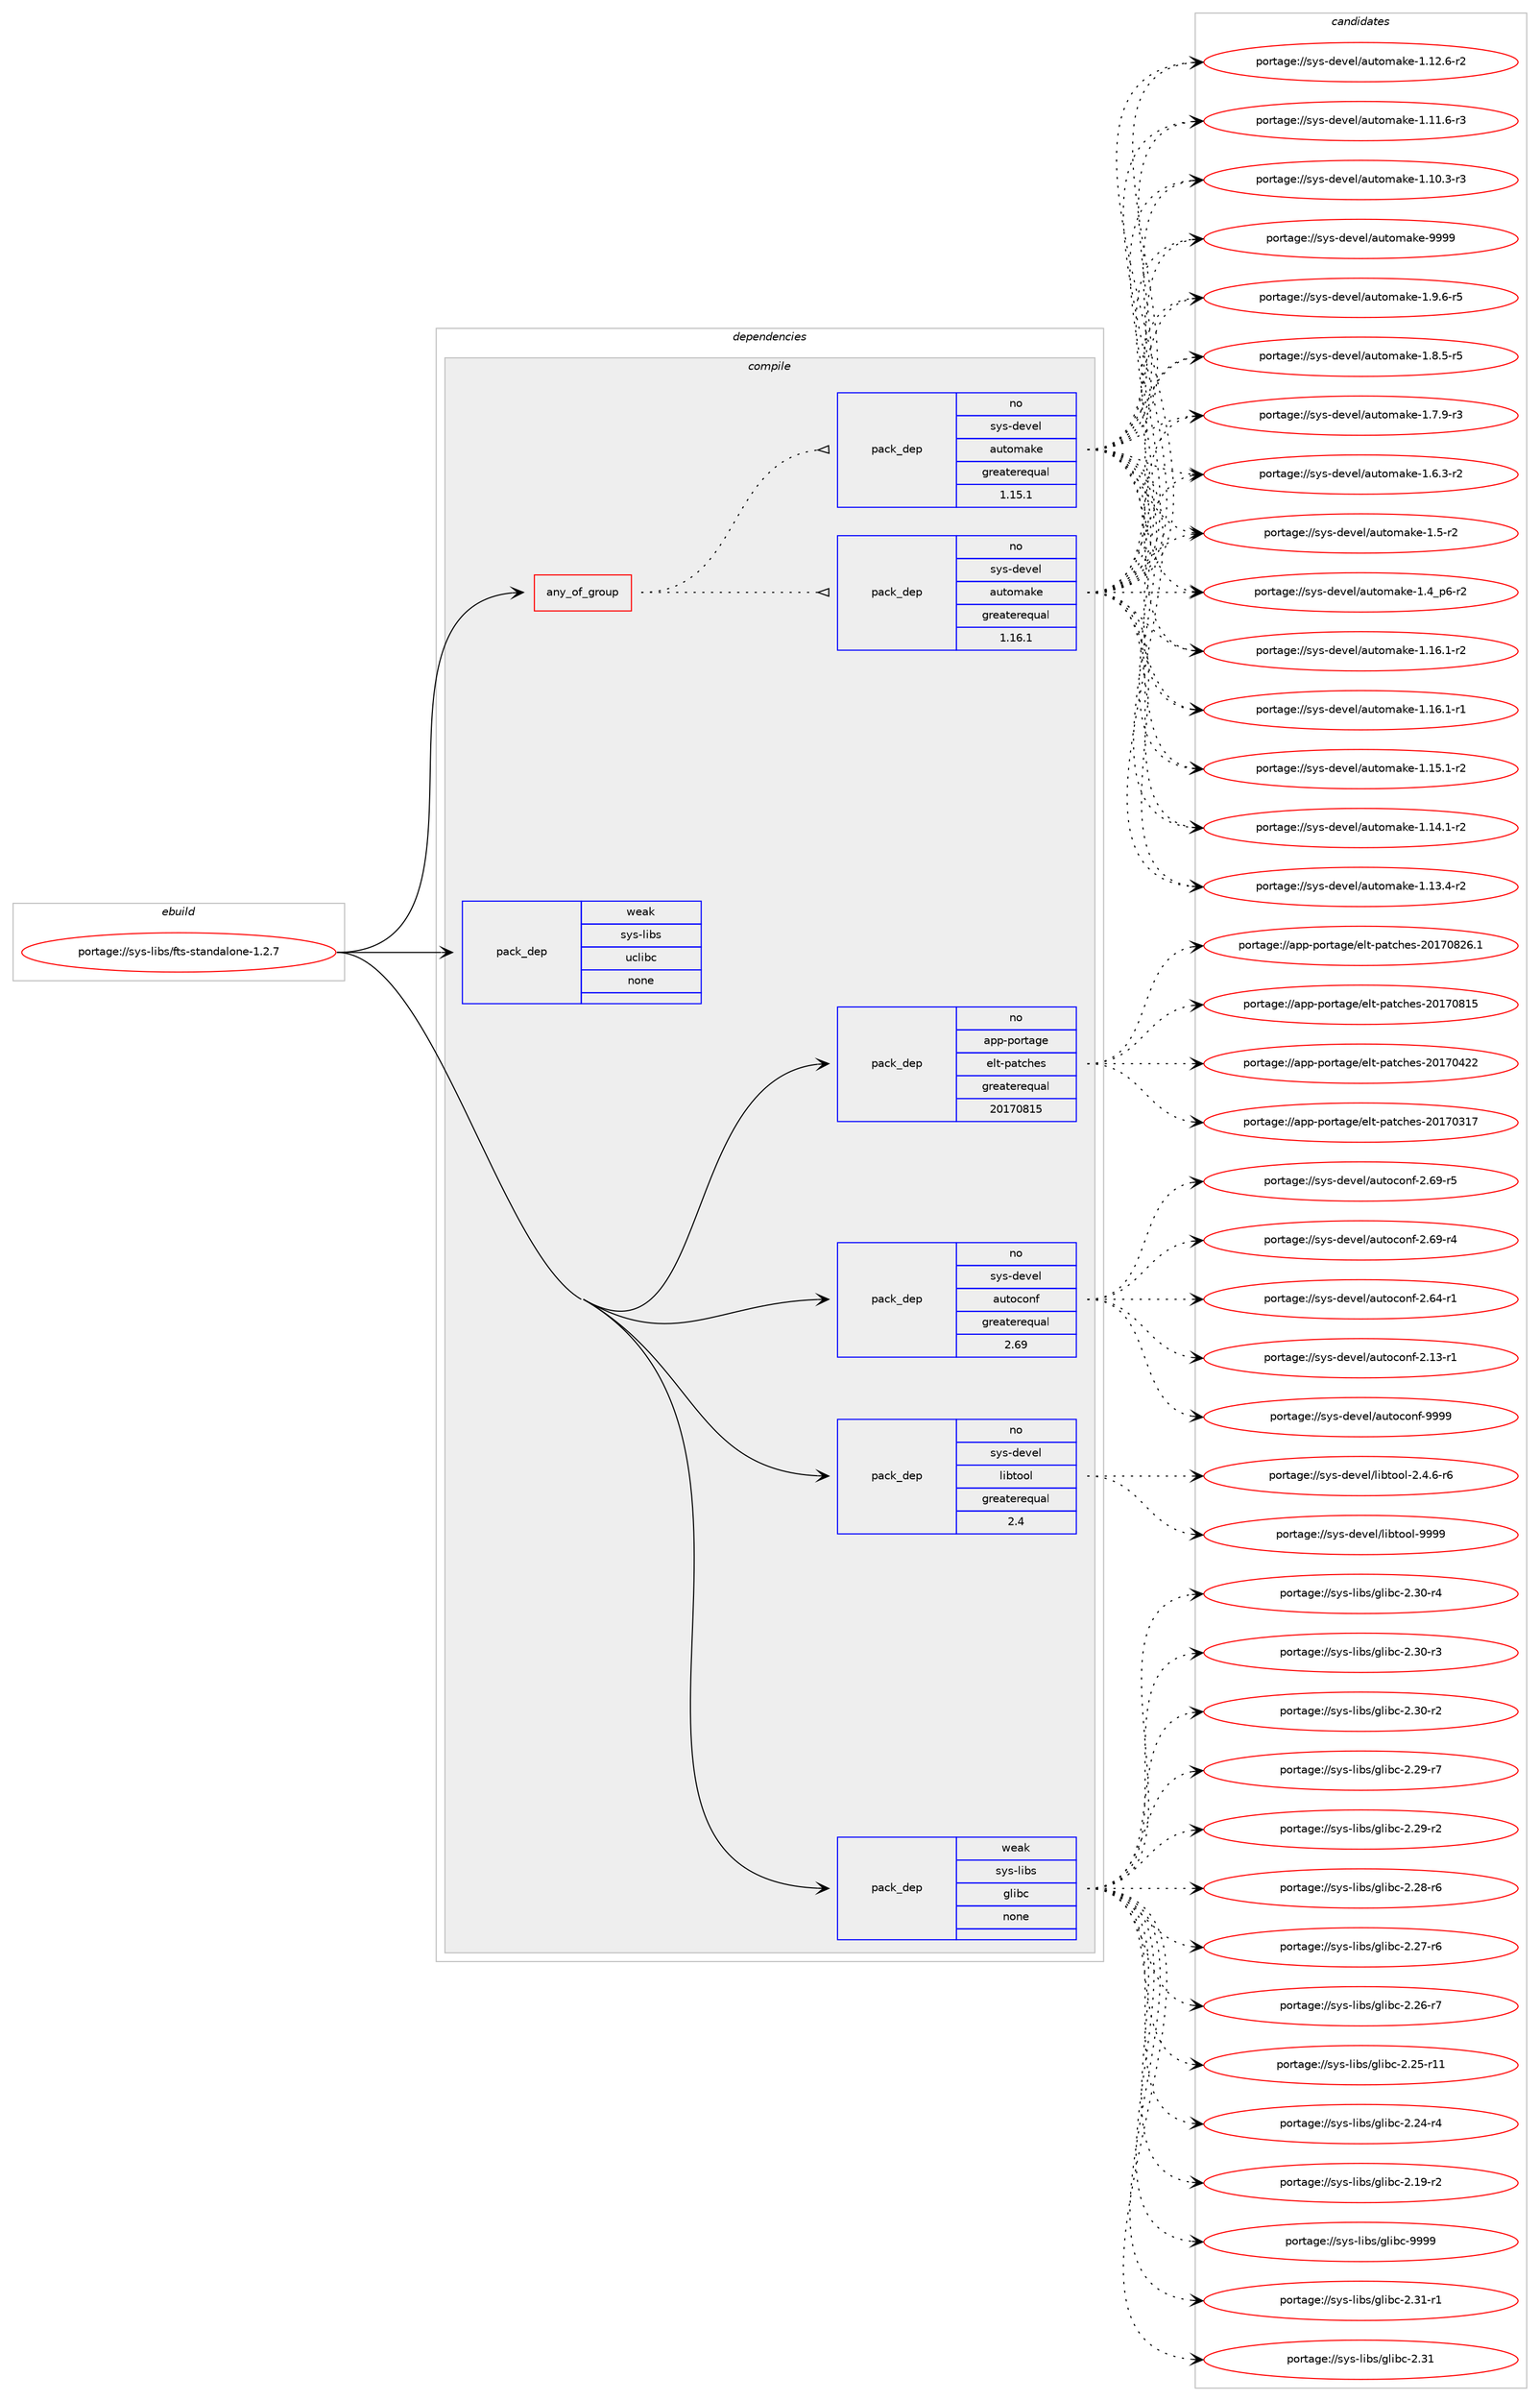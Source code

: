 digraph prolog {

# *************
# Graph options
# *************

newrank=true;
concentrate=true;
compound=true;
graph [rankdir=LR,fontname=Helvetica,fontsize=10,ranksep=1.5];#, ranksep=2.5, nodesep=0.2];
edge  [arrowhead=vee];
node  [fontname=Helvetica,fontsize=10];

# **********
# The ebuild
# **********

subgraph cluster_leftcol {
color=gray;
rank=same;
label=<<i>ebuild</i>>;
id [label="portage://sys-libs/fts-standalone-1.2.7", color=red, width=4, href="../sys-libs/fts-standalone-1.2.7.svg"];
}

# ****************
# The dependencies
# ****************

subgraph cluster_midcol {
color=gray;
label=<<i>dependencies</i>>;
subgraph cluster_compile {
fillcolor="#eeeeee";
style=filled;
label=<<i>compile</i>>;
subgraph any692 {
dependency27504 [label=<<TABLE BORDER="0" CELLBORDER="1" CELLSPACING="0" CELLPADDING="4"><TR><TD CELLPADDING="10">any_of_group</TD></TR></TABLE>>, shape=none, color=red];subgraph pack21920 {
dependency27505 [label=<<TABLE BORDER="0" CELLBORDER="1" CELLSPACING="0" CELLPADDING="4" WIDTH="220"><TR><TD ROWSPAN="6" CELLPADDING="30">pack_dep</TD></TR><TR><TD WIDTH="110">no</TD></TR><TR><TD>sys-devel</TD></TR><TR><TD>automake</TD></TR><TR><TD>greaterequal</TD></TR><TR><TD>1.16.1</TD></TR></TABLE>>, shape=none, color=blue];
}
dependency27504:e -> dependency27505:w [weight=20,style="dotted",arrowhead="oinv"];
subgraph pack21921 {
dependency27506 [label=<<TABLE BORDER="0" CELLBORDER="1" CELLSPACING="0" CELLPADDING="4" WIDTH="220"><TR><TD ROWSPAN="6" CELLPADDING="30">pack_dep</TD></TR><TR><TD WIDTH="110">no</TD></TR><TR><TD>sys-devel</TD></TR><TR><TD>automake</TD></TR><TR><TD>greaterequal</TD></TR><TR><TD>1.15.1</TD></TR></TABLE>>, shape=none, color=blue];
}
dependency27504:e -> dependency27506:w [weight=20,style="dotted",arrowhead="oinv"];
}
id:e -> dependency27504:w [weight=20,style="solid",arrowhead="vee"];
subgraph pack21922 {
dependency27507 [label=<<TABLE BORDER="0" CELLBORDER="1" CELLSPACING="0" CELLPADDING="4" WIDTH="220"><TR><TD ROWSPAN="6" CELLPADDING="30">pack_dep</TD></TR><TR><TD WIDTH="110">no</TD></TR><TR><TD>app-portage</TD></TR><TR><TD>elt-patches</TD></TR><TR><TD>greaterequal</TD></TR><TR><TD>20170815</TD></TR></TABLE>>, shape=none, color=blue];
}
id:e -> dependency27507:w [weight=20,style="solid",arrowhead="vee"];
subgraph pack21923 {
dependency27508 [label=<<TABLE BORDER="0" CELLBORDER="1" CELLSPACING="0" CELLPADDING="4" WIDTH="220"><TR><TD ROWSPAN="6" CELLPADDING="30">pack_dep</TD></TR><TR><TD WIDTH="110">no</TD></TR><TR><TD>sys-devel</TD></TR><TR><TD>autoconf</TD></TR><TR><TD>greaterequal</TD></TR><TR><TD>2.69</TD></TR></TABLE>>, shape=none, color=blue];
}
id:e -> dependency27508:w [weight=20,style="solid",arrowhead="vee"];
subgraph pack21924 {
dependency27509 [label=<<TABLE BORDER="0" CELLBORDER="1" CELLSPACING="0" CELLPADDING="4" WIDTH="220"><TR><TD ROWSPAN="6" CELLPADDING="30">pack_dep</TD></TR><TR><TD WIDTH="110">no</TD></TR><TR><TD>sys-devel</TD></TR><TR><TD>libtool</TD></TR><TR><TD>greaterequal</TD></TR><TR><TD>2.4</TD></TR></TABLE>>, shape=none, color=blue];
}
id:e -> dependency27509:w [weight=20,style="solid",arrowhead="vee"];
subgraph pack21925 {
dependency27510 [label=<<TABLE BORDER="0" CELLBORDER="1" CELLSPACING="0" CELLPADDING="4" WIDTH="220"><TR><TD ROWSPAN="6" CELLPADDING="30">pack_dep</TD></TR><TR><TD WIDTH="110">weak</TD></TR><TR><TD>sys-libs</TD></TR><TR><TD>glibc</TD></TR><TR><TD>none</TD></TR><TR><TD></TD></TR></TABLE>>, shape=none, color=blue];
}
id:e -> dependency27510:w [weight=20,style="solid",arrowhead="vee"];
subgraph pack21926 {
dependency27511 [label=<<TABLE BORDER="0" CELLBORDER="1" CELLSPACING="0" CELLPADDING="4" WIDTH="220"><TR><TD ROWSPAN="6" CELLPADDING="30">pack_dep</TD></TR><TR><TD WIDTH="110">weak</TD></TR><TR><TD>sys-libs</TD></TR><TR><TD>uclibc</TD></TR><TR><TD>none</TD></TR><TR><TD></TD></TR></TABLE>>, shape=none, color=blue];
}
id:e -> dependency27511:w [weight=20,style="solid",arrowhead="vee"];
}
subgraph cluster_compileandrun {
fillcolor="#eeeeee";
style=filled;
label=<<i>compile and run</i>>;
}
subgraph cluster_run {
fillcolor="#eeeeee";
style=filled;
label=<<i>run</i>>;
}
}

# **************
# The candidates
# **************

subgraph cluster_choices {
rank=same;
color=gray;
label=<<i>candidates</i>>;

subgraph choice21920 {
color=black;
nodesep=1;
choice115121115451001011181011084797117116111109971071014557575757 [label="portage://sys-devel/automake-9999", color=red, width=4,href="../sys-devel/automake-9999.svg"];
choice115121115451001011181011084797117116111109971071014549465746544511453 [label="portage://sys-devel/automake-1.9.6-r5", color=red, width=4,href="../sys-devel/automake-1.9.6-r5.svg"];
choice115121115451001011181011084797117116111109971071014549465646534511453 [label="portage://sys-devel/automake-1.8.5-r5", color=red, width=4,href="../sys-devel/automake-1.8.5-r5.svg"];
choice115121115451001011181011084797117116111109971071014549465546574511451 [label="portage://sys-devel/automake-1.7.9-r3", color=red, width=4,href="../sys-devel/automake-1.7.9-r3.svg"];
choice115121115451001011181011084797117116111109971071014549465446514511450 [label="portage://sys-devel/automake-1.6.3-r2", color=red, width=4,href="../sys-devel/automake-1.6.3-r2.svg"];
choice11512111545100101118101108479711711611110997107101454946534511450 [label="portage://sys-devel/automake-1.5-r2", color=red, width=4,href="../sys-devel/automake-1.5-r2.svg"];
choice115121115451001011181011084797117116111109971071014549465295112544511450 [label="portage://sys-devel/automake-1.4_p6-r2", color=red, width=4,href="../sys-devel/automake-1.4_p6-r2.svg"];
choice11512111545100101118101108479711711611110997107101454946495446494511450 [label="portage://sys-devel/automake-1.16.1-r2", color=red, width=4,href="../sys-devel/automake-1.16.1-r2.svg"];
choice11512111545100101118101108479711711611110997107101454946495446494511449 [label="portage://sys-devel/automake-1.16.1-r1", color=red, width=4,href="../sys-devel/automake-1.16.1-r1.svg"];
choice11512111545100101118101108479711711611110997107101454946495346494511450 [label="portage://sys-devel/automake-1.15.1-r2", color=red, width=4,href="../sys-devel/automake-1.15.1-r2.svg"];
choice11512111545100101118101108479711711611110997107101454946495246494511450 [label="portage://sys-devel/automake-1.14.1-r2", color=red, width=4,href="../sys-devel/automake-1.14.1-r2.svg"];
choice11512111545100101118101108479711711611110997107101454946495146524511450 [label="portage://sys-devel/automake-1.13.4-r2", color=red, width=4,href="../sys-devel/automake-1.13.4-r2.svg"];
choice11512111545100101118101108479711711611110997107101454946495046544511450 [label="portage://sys-devel/automake-1.12.6-r2", color=red, width=4,href="../sys-devel/automake-1.12.6-r2.svg"];
choice11512111545100101118101108479711711611110997107101454946494946544511451 [label="portage://sys-devel/automake-1.11.6-r3", color=red, width=4,href="../sys-devel/automake-1.11.6-r3.svg"];
choice11512111545100101118101108479711711611110997107101454946494846514511451 [label="portage://sys-devel/automake-1.10.3-r3", color=red, width=4,href="../sys-devel/automake-1.10.3-r3.svg"];
dependency27505:e -> choice115121115451001011181011084797117116111109971071014557575757:w [style=dotted,weight="100"];
dependency27505:e -> choice115121115451001011181011084797117116111109971071014549465746544511453:w [style=dotted,weight="100"];
dependency27505:e -> choice115121115451001011181011084797117116111109971071014549465646534511453:w [style=dotted,weight="100"];
dependency27505:e -> choice115121115451001011181011084797117116111109971071014549465546574511451:w [style=dotted,weight="100"];
dependency27505:e -> choice115121115451001011181011084797117116111109971071014549465446514511450:w [style=dotted,weight="100"];
dependency27505:e -> choice11512111545100101118101108479711711611110997107101454946534511450:w [style=dotted,weight="100"];
dependency27505:e -> choice115121115451001011181011084797117116111109971071014549465295112544511450:w [style=dotted,weight="100"];
dependency27505:e -> choice11512111545100101118101108479711711611110997107101454946495446494511450:w [style=dotted,weight="100"];
dependency27505:e -> choice11512111545100101118101108479711711611110997107101454946495446494511449:w [style=dotted,weight="100"];
dependency27505:e -> choice11512111545100101118101108479711711611110997107101454946495346494511450:w [style=dotted,weight="100"];
dependency27505:e -> choice11512111545100101118101108479711711611110997107101454946495246494511450:w [style=dotted,weight="100"];
dependency27505:e -> choice11512111545100101118101108479711711611110997107101454946495146524511450:w [style=dotted,weight="100"];
dependency27505:e -> choice11512111545100101118101108479711711611110997107101454946495046544511450:w [style=dotted,weight="100"];
dependency27505:e -> choice11512111545100101118101108479711711611110997107101454946494946544511451:w [style=dotted,weight="100"];
dependency27505:e -> choice11512111545100101118101108479711711611110997107101454946494846514511451:w [style=dotted,weight="100"];
}
subgraph choice21921 {
color=black;
nodesep=1;
choice115121115451001011181011084797117116111109971071014557575757 [label="portage://sys-devel/automake-9999", color=red, width=4,href="../sys-devel/automake-9999.svg"];
choice115121115451001011181011084797117116111109971071014549465746544511453 [label="portage://sys-devel/automake-1.9.6-r5", color=red, width=4,href="../sys-devel/automake-1.9.6-r5.svg"];
choice115121115451001011181011084797117116111109971071014549465646534511453 [label="portage://sys-devel/automake-1.8.5-r5", color=red, width=4,href="../sys-devel/automake-1.8.5-r5.svg"];
choice115121115451001011181011084797117116111109971071014549465546574511451 [label="portage://sys-devel/automake-1.7.9-r3", color=red, width=4,href="../sys-devel/automake-1.7.9-r3.svg"];
choice115121115451001011181011084797117116111109971071014549465446514511450 [label="portage://sys-devel/automake-1.6.3-r2", color=red, width=4,href="../sys-devel/automake-1.6.3-r2.svg"];
choice11512111545100101118101108479711711611110997107101454946534511450 [label="portage://sys-devel/automake-1.5-r2", color=red, width=4,href="../sys-devel/automake-1.5-r2.svg"];
choice115121115451001011181011084797117116111109971071014549465295112544511450 [label="portage://sys-devel/automake-1.4_p6-r2", color=red, width=4,href="../sys-devel/automake-1.4_p6-r2.svg"];
choice11512111545100101118101108479711711611110997107101454946495446494511450 [label="portage://sys-devel/automake-1.16.1-r2", color=red, width=4,href="../sys-devel/automake-1.16.1-r2.svg"];
choice11512111545100101118101108479711711611110997107101454946495446494511449 [label="portage://sys-devel/automake-1.16.1-r1", color=red, width=4,href="../sys-devel/automake-1.16.1-r1.svg"];
choice11512111545100101118101108479711711611110997107101454946495346494511450 [label="portage://sys-devel/automake-1.15.1-r2", color=red, width=4,href="../sys-devel/automake-1.15.1-r2.svg"];
choice11512111545100101118101108479711711611110997107101454946495246494511450 [label="portage://sys-devel/automake-1.14.1-r2", color=red, width=4,href="../sys-devel/automake-1.14.1-r2.svg"];
choice11512111545100101118101108479711711611110997107101454946495146524511450 [label="portage://sys-devel/automake-1.13.4-r2", color=red, width=4,href="../sys-devel/automake-1.13.4-r2.svg"];
choice11512111545100101118101108479711711611110997107101454946495046544511450 [label="portage://sys-devel/automake-1.12.6-r2", color=red, width=4,href="../sys-devel/automake-1.12.6-r2.svg"];
choice11512111545100101118101108479711711611110997107101454946494946544511451 [label="portage://sys-devel/automake-1.11.6-r3", color=red, width=4,href="../sys-devel/automake-1.11.6-r3.svg"];
choice11512111545100101118101108479711711611110997107101454946494846514511451 [label="portage://sys-devel/automake-1.10.3-r3", color=red, width=4,href="../sys-devel/automake-1.10.3-r3.svg"];
dependency27506:e -> choice115121115451001011181011084797117116111109971071014557575757:w [style=dotted,weight="100"];
dependency27506:e -> choice115121115451001011181011084797117116111109971071014549465746544511453:w [style=dotted,weight="100"];
dependency27506:e -> choice115121115451001011181011084797117116111109971071014549465646534511453:w [style=dotted,weight="100"];
dependency27506:e -> choice115121115451001011181011084797117116111109971071014549465546574511451:w [style=dotted,weight="100"];
dependency27506:e -> choice115121115451001011181011084797117116111109971071014549465446514511450:w [style=dotted,weight="100"];
dependency27506:e -> choice11512111545100101118101108479711711611110997107101454946534511450:w [style=dotted,weight="100"];
dependency27506:e -> choice115121115451001011181011084797117116111109971071014549465295112544511450:w [style=dotted,weight="100"];
dependency27506:e -> choice11512111545100101118101108479711711611110997107101454946495446494511450:w [style=dotted,weight="100"];
dependency27506:e -> choice11512111545100101118101108479711711611110997107101454946495446494511449:w [style=dotted,weight="100"];
dependency27506:e -> choice11512111545100101118101108479711711611110997107101454946495346494511450:w [style=dotted,weight="100"];
dependency27506:e -> choice11512111545100101118101108479711711611110997107101454946495246494511450:w [style=dotted,weight="100"];
dependency27506:e -> choice11512111545100101118101108479711711611110997107101454946495146524511450:w [style=dotted,weight="100"];
dependency27506:e -> choice11512111545100101118101108479711711611110997107101454946495046544511450:w [style=dotted,weight="100"];
dependency27506:e -> choice11512111545100101118101108479711711611110997107101454946494946544511451:w [style=dotted,weight="100"];
dependency27506:e -> choice11512111545100101118101108479711711611110997107101454946494846514511451:w [style=dotted,weight="100"];
}
subgraph choice21922 {
color=black;
nodesep=1;
choice971121124511211111411697103101471011081164511297116991041011154550484955485650544649 [label="portage://app-portage/elt-patches-20170826.1", color=red, width=4,href="../app-portage/elt-patches-20170826.1.svg"];
choice97112112451121111141169710310147101108116451129711699104101115455048495548564953 [label="portage://app-portage/elt-patches-20170815", color=red, width=4,href="../app-portage/elt-patches-20170815.svg"];
choice97112112451121111141169710310147101108116451129711699104101115455048495548525050 [label="portage://app-portage/elt-patches-20170422", color=red, width=4,href="../app-portage/elt-patches-20170422.svg"];
choice97112112451121111141169710310147101108116451129711699104101115455048495548514955 [label="portage://app-portage/elt-patches-20170317", color=red, width=4,href="../app-portage/elt-patches-20170317.svg"];
dependency27507:e -> choice971121124511211111411697103101471011081164511297116991041011154550484955485650544649:w [style=dotted,weight="100"];
dependency27507:e -> choice97112112451121111141169710310147101108116451129711699104101115455048495548564953:w [style=dotted,weight="100"];
dependency27507:e -> choice97112112451121111141169710310147101108116451129711699104101115455048495548525050:w [style=dotted,weight="100"];
dependency27507:e -> choice97112112451121111141169710310147101108116451129711699104101115455048495548514955:w [style=dotted,weight="100"];
}
subgraph choice21923 {
color=black;
nodesep=1;
choice115121115451001011181011084797117116111991111101024557575757 [label="portage://sys-devel/autoconf-9999", color=red, width=4,href="../sys-devel/autoconf-9999.svg"];
choice1151211154510010111810110847971171161119911111010245504654574511453 [label="portage://sys-devel/autoconf-2.69-r5", color=red, width=4,href="../sys-devel/autoconf-2.69-r5.svg"];
choice1151211154510010111810110847971171161119911111010245504654574511452 [label="portage://sys-devel/autoconf-2.69-r4", color=red, width=4,href="../sys-devel/autoconf-2.69-r4.svg"];
choice1151211154510010111810110847971171161119911111010245504654524511449 [label="portage://sys-devel/autoconf-2.64-r1", color=red, width=4,href="../sys-devel/autoconf-2.64-r1.svg"];
choice1151211154510010111810110847971171161119911111010245504649514511449 [label="portage://sys-devel/autoconf-2.13-r1", color=red, width=4,href="../sys-devel/autoconf-2.13-r1.svg"];
dependency27508:e -> choice115121115451001011181011084797117116111991111101024557575757:w [style=dotted,weight="100"];
dependency27508:e -> choice1151211154510010111810110847971171161119911111010245504654574511453:w [style=dotted,weight="100"];
dependency27508:e -> choice1151211154510010111810110847971171161119911111010245504654574511452:w [style=dotted,weight="100"];
dependency27508:e -> choice1151211154510010111810110847971171161119911111010245504654524511449:w [style=dotted,weight="100"];
dependency27508:e -> choice1151211154510010111810110847971171161119911111010245504649514511449:w [style=dotted,weight="100"];
}
subgraph choice21924 {
color=black;
nodesep=1;
choice1151211154510010111810110847108105981161111111084557575757 [label="portage://sys-devel/libtool-9999", color=red, width=4,href="../sys-devel/libtool-9999.svg"];
choice1151211154510010111810110847108105981161111111084550465246544511454 [label="portage://sys-devel/libtool-2.4.6-r6", color=red, width=4,href="../sys-devel/libtool-2.4.6-r6.svg"];
dependency27509:e -> choice1151211154510010111810110847108105981161111111084557575757:w [style=dotted,weight="100"];
dependency27509:e -> choice1151211154510010111810110847108105981161111111084550465246544511454:w [style=dotted,weight="100"];
}
subgraph choice21925 {
color=black;
nodesep=1;
choice11512111545108105981154710310810598994557575757 [label="portage://sys-libs/glibc-9999", color=red, width=4,href="../sys-libs/glibc-9999.svg"];
choice115121115451081059811547103108105989945504651494511449 [label="portage://sys-libs/glibc-2.31-r1", color=red, width=4,href="../sys-libs/glibc-2.31-r1.svg"];
choice11512111545108105981154710310810598994550465149 [label="portage://sys-libs/glibc-2.31", color=red, width=4,href="../sys-libs/glibc-2.31.svg"];
choice115121115451081059811547103108105989945504651484511452 [label="portage://sys-libs/glibc-2.30-r4", color=red, width=4,href="../sys-libs/glibc-2.30-r4.svg"];
choice115121115451081059811547103108105989945504651484511451 [label="portage://sys-libs/glibc-2.30-r3", color=red, width=4,href="../sys-libs/glibc-2.30-r3.svg"];
choice115121115451081059811547103108105989945504651484511450 [label="portage://sys-libs/glibc-2.30-r2", color=red, width=4,href="../sys-libs/glibc-2.30-r2.svg"];
choice115121115451081059811547103108105989945504650574511455 [label="portage://sys-libs/glibc-2.29-r7", color=red, width=4,href="../sys-libs/glibc-2.29-r7.svg"];
choice115121115451081059811547103108105989945504650574511450 [label="portage://sys-libs/glibc-2.29-r2", color=red, width=4,href="../sys-libs/glibc-2.29-r2.svg"];
choice115121115451081059811547103108105989945504650564511454 [label="portage://sys-libs/glibc-2.28-r6", color=red, width=4,href="../sys-libs/glibc-2.28-r6.svg"];
choice115121115451081059811547103108105989945504650554511454 [label="portage://sys-libs/glibc-2.27-r6", color=red, width=4,href="../sys-libs/glibc-2.27-r6.svg"];
choice115121115451081059811547103108105989945504650544511455 [label="portage://sys-libs/glibc-2.26-r7", color=red, width=4,href="../sys-libs/glibc-2.26-r7.svg"];
choice11512111545108105981154710310810598994550465053451144949 [label="portage://sys-libs/glibc-2.25-r11", color=red, width=4,href="../sys-libs/glibc-2.25-r11.svg"];
choice115121115451081059811547103108105989945504650524511452 [label="portage://sys-libs/glibc-2.24-r4", color=red, width=4,href="../sys-libs/glibc-2.24-r4.svg"];
choice115121115451081059811547103108105989945504649574511450 [label="portage://sys-libs/glibc-2.19-r2", color=red, width=4,href="../sys-libs/glibc-2.19-r2.svg"];
dependency27510:e -> choice11512111545108105981154710310810598994557575757:w [style=dotted,weight="100"];
dependency27510:e -> choice115121115451081059811547103108105989945504651494511449:w [style=dotted,weight="100"];
dependency27510:e -> choice11512111545108105981154710310810598994550465149:w [style=dotted,weight="100"];
dependency27510:e -> choice115121115451081059811547103108105989945504651484511452:w [style=dotted,weight="100"];
dependency27510:e -> choice115121115451081059811547103108105989945504651484511451:w [style=dotted,weight="100"];
dependency27510:e -> choice115121115451081059811547103108105989945504651484511450:w [style=dotted,weight="100"];
dependency27510:e -> choice115121115451081059811547103108105989945504650574511455:w [style=dotted,weight="100"];
dependency27510:e -> choice115121115451081059811547103108105989945504650574511450:w [style=dotted,weight="100"];
dependency27510:e -> choice115121115451081059811547103108105989945504650564511454:w [style=dotted,weight="100"];
dependency27510:e -> choice115121115451081059811547103108105989945504650554511454:w [style=dotted,weight="100"];
dependency27510:e -> choice115121115451081059811547103108105989945504650544511455:w [style=dotted,weight="100"];
dependency27510:e -> choice11512111545108105981154710310810598994550465053451144949:w [style=dotted,weight="100"];
dependency27510:e -> choice115121115451081059811547103108105989945504650524511452:w [style=dotted,weight="100"];
dependency27510:e -> choice115121115451081059811547103108105989945504649574511450:w [style=dotted,weight="100"];
}
subgraph choice21926 {
color=black;
nodesep=1;
}
}

}
